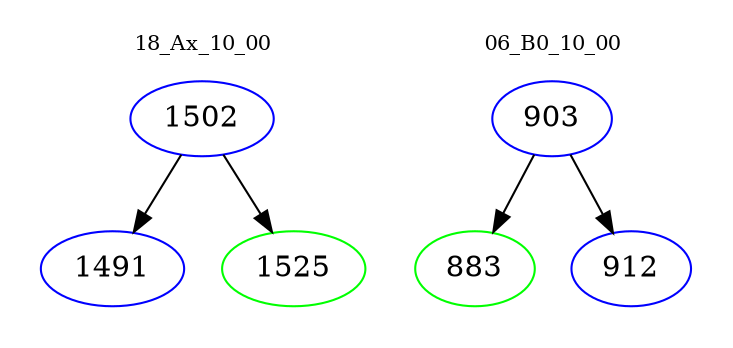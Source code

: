 digraph{
subgraph cluster_0 {
color = white
label = "18_Ax_10_00";
fontsize=10;
T0_1502 [label="1502", color="blue"]
T0_1502 -> T0_1491 [color="black"]
T0_1491 [label="1491", color="blue"]
T0_1502 -> T0_1525 [color="black"]
T0_1525 [label="1525", color="green"]
}
subgraph cluster_1 {
color = white
label = "06_B0_10_00";
fontsize=10;
T1_903 [label="903", color="blue"]
T1_903 -> T1_883 [color="black"]
T1_883 [label="883", color="green"]
T1_903 -> T1_912 [color="black"]
T1_912 [label="912", color="blue"]
}
}
